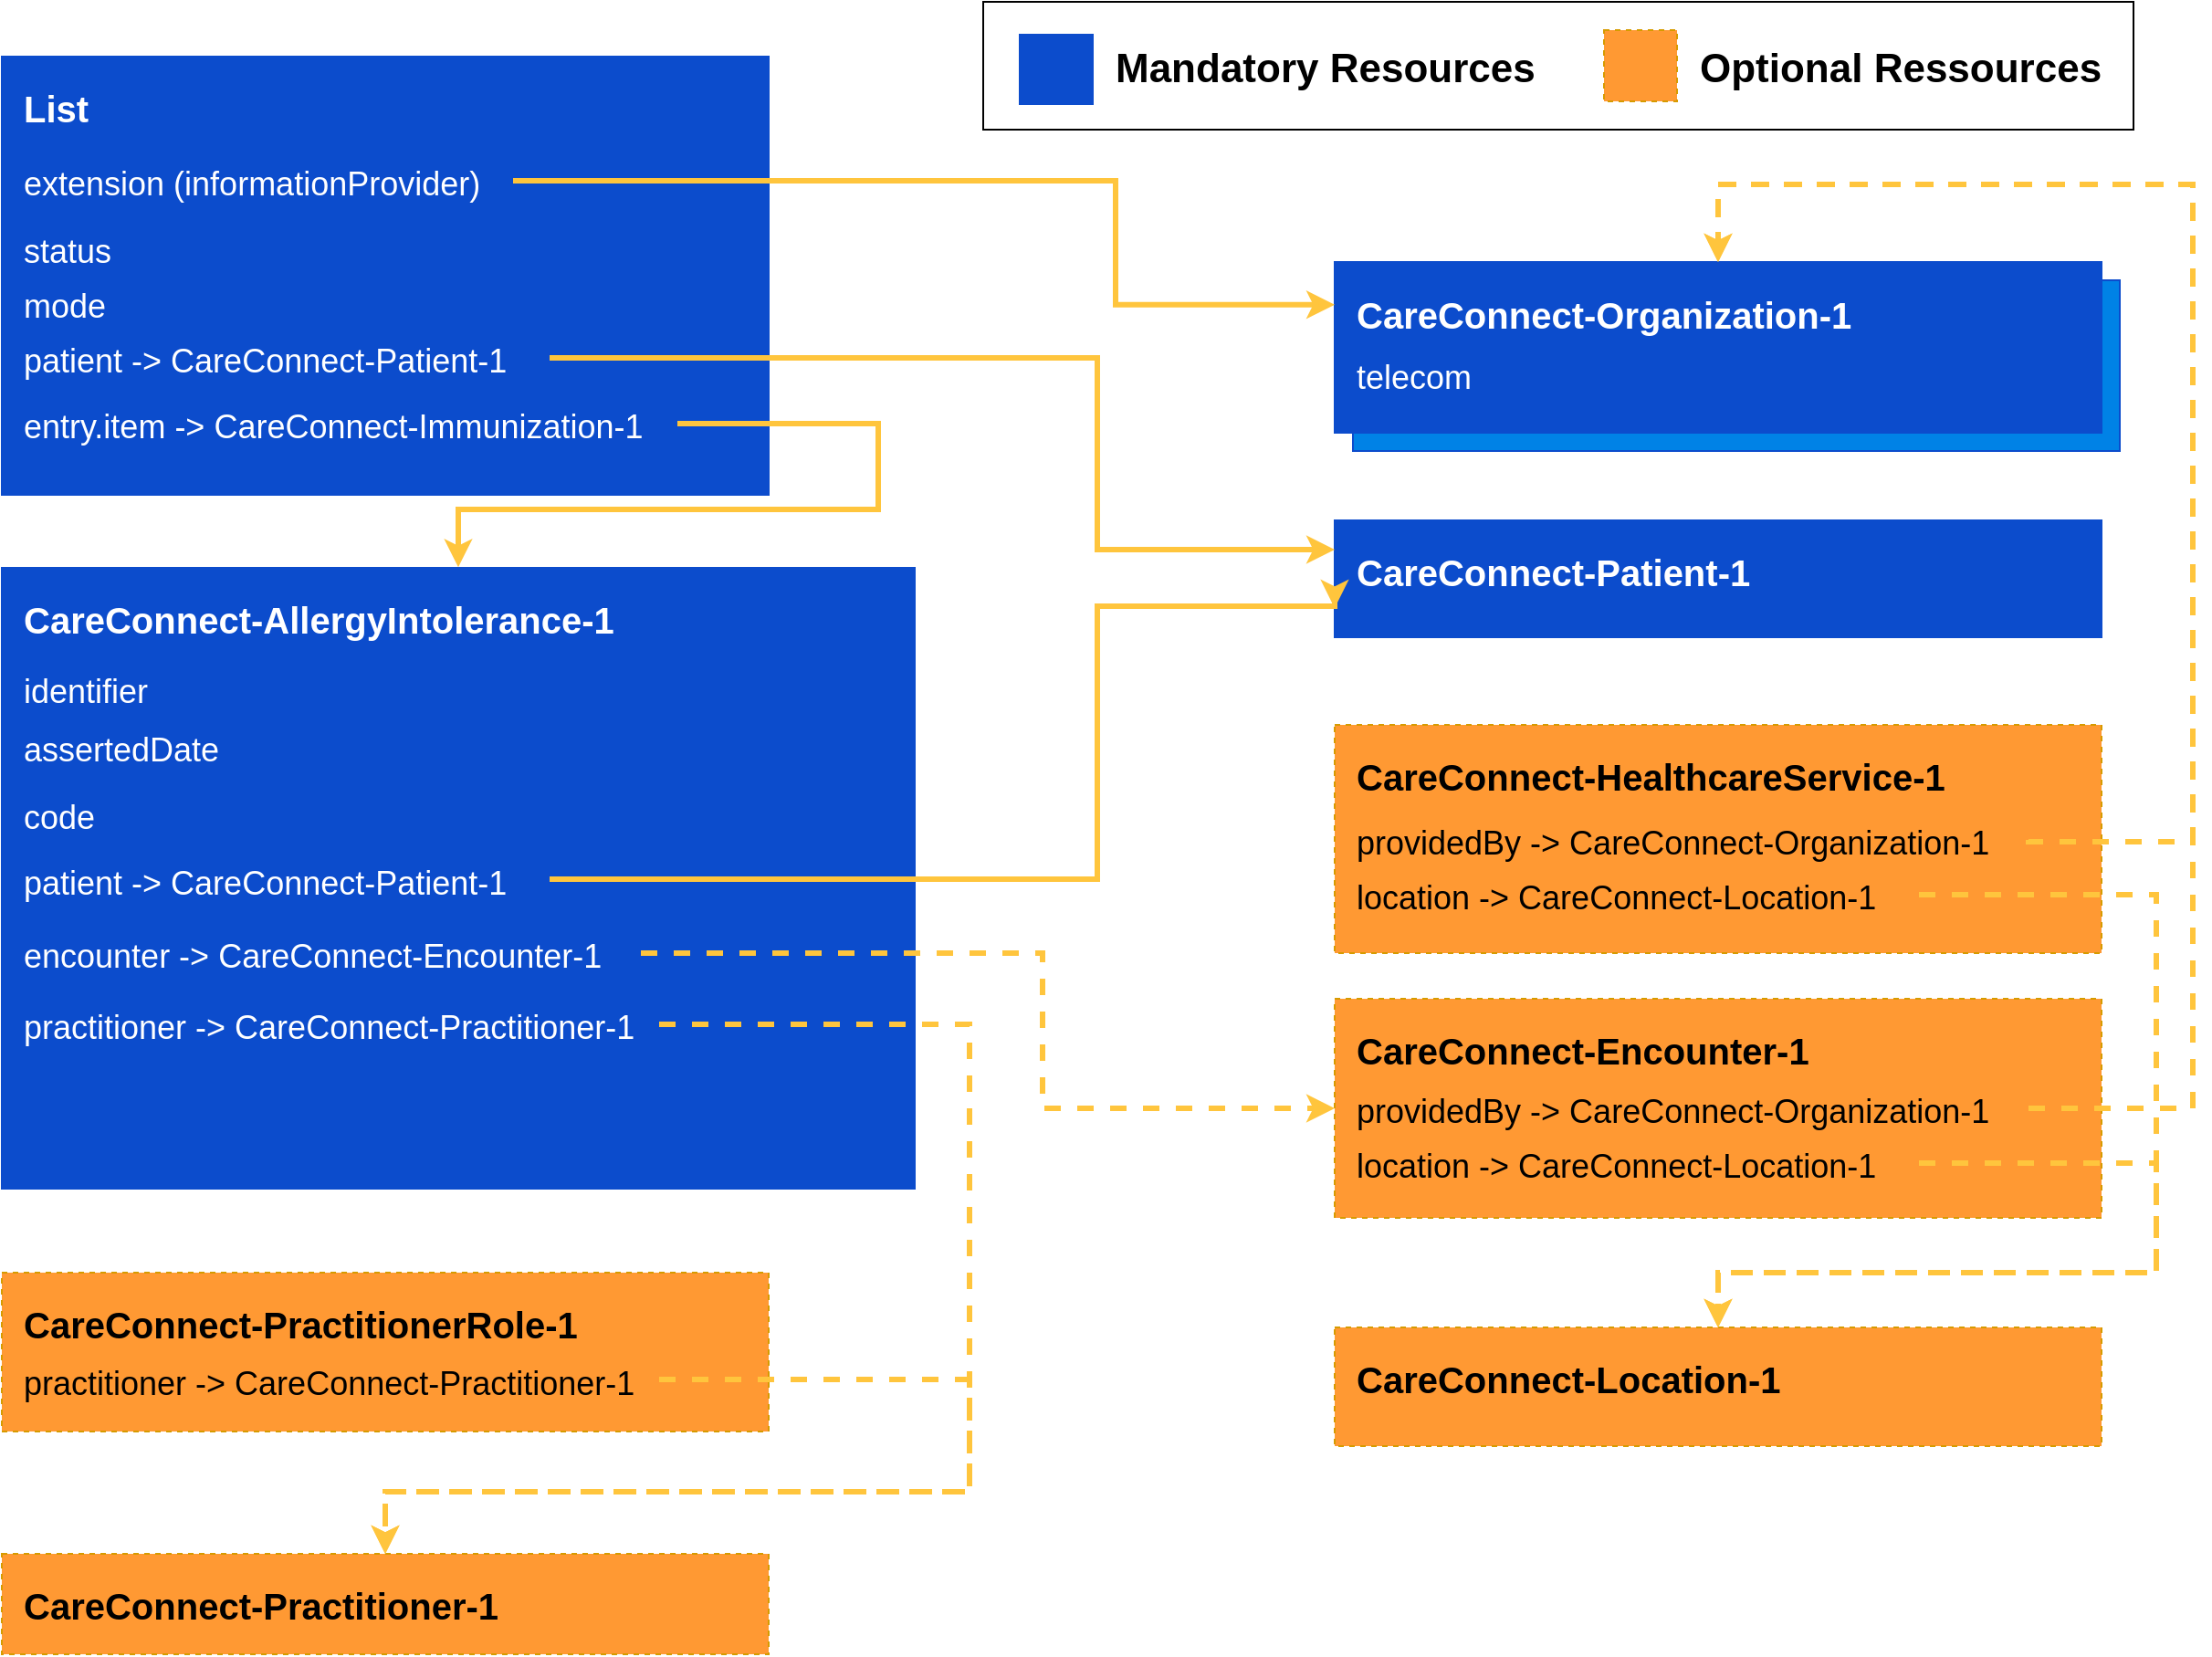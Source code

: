 <mxfile version="12.4.2" type="device" pages="1"><diagram id="b6cc2b64-dc74-26d6-7d0d-ee15ff615bd6" name="Page-1"><mxGraphModel dx="2370" dy="1387" grid="1" gridSize="10" guides="1" tooltips="1" connect="1" arrows="1" fold="1" page="1" pageScale="1" pageWidth="850" pageHeight="1100" background="#ffffff" math="0" shadow="0"><root><mxCell id="0"/><mxCell id="1" parent="0"/><mxCell id="IcgP6Ikyb5uWpbYdeEWO-90" value="CareConnect-Organization-1&lt;br style=&quot;font-size: 20px;&quot;&gt;" style="rounded=0;whiteSpace=wrap;html=1;fillColor=#0082E6;strokeColor=#0C4CCC;fontColor=#FFFFFF;verticalAlign=top;align=left;fontSize=20;spacingLeft=10;spacingTop=10;spacingBottom=10;spacingRight=10;fontStyle=1" parent="1" vertex="1"><mxGeometry x="890" y="212.5" width="420" height="93.5" as="geometry"/></mxCell><mxCell id="90" value="" style="rounded=0;whiteSpace=wrap;html=1;strokeColor=#000000;strokeWidth=1;fillColor=none;gradientColor=none;fontSize=90;fontColor=#000000;align=left;" parent="1" vertex="1"><mxGeometry x="687.5" y="60" width="630" height="70" as="geometry"/></mxCell><mxCell id="6" value="CareConnect-Organization-1&lt;br style=&quot;font-size: 20px;&quot;&gt;" style="rounded=0;whiteSpace=wrap;html=1;fillColor=#0C4CCC;strokeColor=#0C4CCC;fontColor=#FFFFFF;verticalAlign=top;align=left;fontSize=20;spacingLeft=10;spacingTop=10;spacingBottom=10;spacingRight=10;fontStyle=1" parent="1" vertex="1"><mxGeometry x="880" y="202.5" width="420" height="93.5" as="geometry"/></mxCell><mxCell id="12" value="CareConnect-Patient-1&lt;br style=&quot;font-size: 20px&quot;&gt;" style="rounded=0;whiteSpace=wrap;html=1;fillColor=#0C4CCC;strokeColor=#0C4CCC;fontColor=#FFFFFF;verticalAlign=top;align=left;fontSize=20;spacingLeft=10;spacingTop=10;spacingBottom=10;spacingRight=10;fontStyle=1" parent="1" vertex="1"><mxGeometry x="880" y="344" width="420" height="64" as="geometry"/></mxCell><mxCell id="13" value="patient -&amp;gt; CareConnect-Patient-1" style="text;html=1;fontSize=18;fontColor=#FFFFFF;" parent="1" vertex="1"><mxGeometry x="160" y="432.25" width="290" height="30" as="geometry"/></mxCell><mxCell id="80" value="&lt;br style=&quot;font-size: 20px&quot;&gt;" style="rounded=0;whiteSpace=wrap;html=1;fillColor=#FF9933;strokeColor=#d79b00;fontColor=#000000;verticalAlign=top;align=left;fontSize=20;spacingLeft=10;spacingTop=10;spacingBottom=10;spacingRight=10;fontStyle=1;gradientDirection=east;dashed=1;" parent="1" vertex="1"><mxGeometry x="1027.5" y="75.5" width="40" height="39" as="geometry"/></mxCell><mxCell id="82" value="&lt;br style=&quot;font-size: 20px&quot;&gt;" style="rounded=0;whiteSpace=wrap;html=1;fillColor=#0C4CCC;strokeColor=#0C4CCC;fontColor=#FFFFFF;verticalAlign=top;align=left;fontSize=20;spacingLeft=10;spacingTop=10;spacingBottom=10;spacingRight=10;fontStyle=1" parent="1" vertex="1"><mxGeometry x="707.5" y="78" width="40" height="38" as="geometry"/></mxCell><mxCell id="83" value="Optional Ressources" style="text;html=1;strokeColor=none;fillColor=none;align=left;verticalAlign=middle;whiteSpace=wrap;rounded=0;dashed=1;fontSize=22;fontColor=#000000;fontStyle=1" parent="1" vertex="1"><mxGeometry x="1077.5" y="64.5" width="245" height="65" as="geometry"/></mxCell><mxCell id="87" value="&lt;div style=&quot;text-align: left&quot;&gt;&lt;span&gt;Mandatory Resources&lt;/span&gt;&lt;/div&gt;" style="text;html=1;strokeColor=none;fillColor=none;align=left;verticalAlign=middle;whiteSpace=wrap;rounded=0;dashed=1;fontSize=22;fontColor=#000000;fontStyle=1" parent="1" vertex="1"><mxGeometry x="757.5" y="64" width="245" height="65" as="geometry"/></mxCell><mxCell id="82UuaHWtzPVwJY8TR3_Z-90" value="List" style="rounded=0;whiteSpace=wrap;html=1;fillColor=#0C4CCC;strokeColor=#0C4CCC;fontColor=#FFFFFF;verticalAlign=top;align=left;fontSize=20;spacingLeft=10;spacingTop=10;spacingBottom=10;spacingRight=10;fontStyle=1" parent="1" vertex="1"><mxGeometry x="150" y="90" width="420" height="240" as="geometry"/></mxCell><mxCell id="82UuaHWtzPVwJY8TR3_Z-91" value="mode" style="text;html=1;fontSize=18;fontColor=#FFFFFF;" parent="1" vertex="1"><mxGeometry x="160" y="209.5" width="370" height="30" as="geometry"/></mxCell><mxCell id="82UuaHWtzPVwJY8TR3_Z-97" style="edgeStyle=orthogonalEdgeStyle;rounded=0;orthogonalLoop=1;jettySize=auto;html=1;exitX=1;exitY=0.5;exitDx=0;exitDy=0;entryX=0.5;entryY=0;entryDx=0;entryDy=0;fillColor=#ffe6cc;strokeColor=#FFC53D;strokeWidth=3;" parent="1" source="82UuaHWtzPVwJY8TR3_Z-92" edge="1"><mxGeometry relative="1" as="geometry"><Array as="points"><mxPoint x="630" y="291"/><mxPoint x="630" y="338"/><mxPoint x="400" y="338"/></Array><mxPoint x="400" y="369.667" as="targetPoint"/></mxGeometry></mxCell><mxCell id="82UuaHWtzPVwJY8TR3_Z-92" value="entry.item -&amp;gt; CareConnect-Immunization-1" style="text;html=1;fontSize=18;fontColor=#FFFFFF;" parent="1" vertex="1"><mxGeometry x="160" y="276" width="360" height="30" as="geometry"/></mxCell><mxCell id="82UuaHWtzPVwJY8TR3_Z-93" value="status" style="text;html=1;fontSize=18;fontColor=#FFFFFF;" parent="1" vertex="1"><mxGeometry x="160" y="179.5" width="370" height="30" as="geometry"/></mxCell><mxCell id="82UuaHWtzPVwJY8TR3_Z-98" style="edgeStyle=orthogonalEdgeStyle;rounded=0;orthogonalLoop=1;jettySize=auto;html=1;exitX=1;exitY=0.5;exitDx=0;exitDy=0;entryX=0;entryY=0.25;entryDx=0;entryDy=0;strokeColor=#FFC53D;strokeWidth=3;" parent="1" source="82UuaHWtzPVwJY8TR3_Z-94" target="12" edge="1"><mxGeometry relative="1" as="geometry"><Array as="points"><mxPoint x="750" y="255"/><mxPoint x="750" y="360"/></Array></mxGeometry></mxCell><mxCell id="82UuaHWtzPVwJY8TR3_Z-94" value="patient -&amp;gt; CareConnect-Patient-1" style="text;html=1;fontSize=18;fontColor=#FFFFFF;" parent="1" vertex="1"><mxGeometry x="160" y="240" width="290" height="30" as="geometry"/></mxCell><mxCell id="82UuaHWtzPVwJY8TR3_Z-99" style="edgeStyle=orthogonalEdgeStyle;rounded=0;orthogonalLoop=1;jettySize=auto;html=1;exitX=1;exitY=0.5;exitDx=0;exitDy=0;entryX=0;entryY=0.25;entryDx=0;entryDy=0;strokeColor=#FFC53D;strokeWidth=3;" parent="1" source="82UuaHWtzPVwJY8TR3_Z-95" target="6" edge="1"><mxGeometry relative="1" as="geometry"><Array as="points"><mxPoint x="760" y="158"/><mxPoint x="760" y="226"/></Array></mxGeometry></mxCell><mxCell id="82UuaHWtzPVwJY8TR3_Z-95" value="extension (informationProvider)" style="text;html=1;fontSize=18;fontColor=#FFFFFF;" parent="1" vertex="1"><mxGeometry x="160" y="143" width="270" height="30" as="geometry"/></mxCell><mxCell id="82UuaHWtzPVwJY8TR3_Z-96" value="telecom" style="text;html=1;fontSize=18;fontColor=#FFFFFF;" parent="1" vertex="1"><mxGeometry x="890" y="248.5" width="370" height="30" as="geometry"/></mxCell><mxCell id="Sk1HNJ8UT_TPNaPKrAN5-95" value="CareConnect-AllergyIntolerance-1" style="rounded=0;whiteSpace=wrap;html=1;fillColor=#0C4CCC;strokeColor=#0C4CCC;fontColor=#FFFFFF;verticalAlign=top;align=left;fontSize=20;spacingLeft=10;spacingTop=10;spacingBottom=10;spacingRight=10;fontStyle=1" parent="1" vertex="1"><mxGeometry x="150" y="370" width="500" height="340" as="geometry"/></mxCell><mxCell id="Sk1HNJ8UT_TPNaPKrAN5-98" value="patient -&amp;gt; CareConnect-Patient-1" style="text;html=1;fontSize=18;fontColor=#FFFFFF;" parent="1" vertex="1"><mxGeometry x="160" y="525.5" width="290" height="30" as="geometry"/></mxCell><mxCell id="Sk1HNJ8UT_TPNaPKrAN5-99" value="CareConnect-Encounter-1" style="rounded=0;whiteSpace=wrap;html=1;fillColor=#FF9933;strokeColor=#d79b00;fontColor=#000000;verticalAlign=top;align=left;fontSize=20;spacingLeft=10;spacingTop=10;spacingBottom=10;spacingRight=10;fontStyle=1;gradientDirection=east;dashed=1;" parent="1" vertex="1"><mxGeometry x="880" y="606" width="420" height="120" as="geometry"/></mxCell><mxCell id="Sk1HNJ8UT_TPNaPKrAN5-100" value="identifier" style="text;html=1;fontSize=18;fontColor=#FFFFFF;" parent="1" vertex="1"><mxGeometry x="160" y="420.5" width="300" height="30" as="geometry"/></mxCell><mxCell id="Sk1HNJ8UT_TPNaPKrAN5-101" value="assertedDate" style="text;html=1;fontSize=18;fontColor=#FFFFFF;" parent="1" vertex="1"><mxGeometry x="160" y="452.5" width="300" height="30" as="geometry"/></mxCell><mxCell id="Sk1HNJ8UT_TPNaPKrAN5-106" style="edgeStyle=orthogonalEdgeStyle;rounded=0;orthogonalLoop=1;jettySize=auto;html=1;exitX=1;exitY=0.5;exitDx=0;exitDy=0;entryX=0;entryY=0.5;entryDx=0;entryDy=0;dashed=1;strokeColor=#FFC53D;strokeWidth=3;fontColor=#000000;" parent="1" source="Sk1HNJ8UT_TPNaPKrAN5-107" target="Sk1HNJ8UT_TPNaPKrAN5-99" edge="1"><mxGeometry relative="1" as="geometry"><Array as="points"><mxPoint x="720" y="581"/><mxPoint x="720" y="666"/></Array></mxGeometry></mxCell><mxCell id="Sk1HNJ8UT_TPNaPKrAN5-107" value="encounter -&amp;gt; CareConnect-Encounter-1" style="text;html=1;fontSize=18;fontColor=#FFFFFF;" parent="1" vertex="1"><mxGeometry x="160" y="566" width="340" height="30" as="geometry"/></mxCell><mxCell id="Sk1HNJ8UT_TPNaPKrAN5-109" value="CareConnect-Practitioner-1&lt;br style=&quot;font-size: 20px&quot;&gt;" style="rounded=0;whiteSpace=wrap;html=1;fillColor=#FF9933;strokeColor=#d79b00;fontColor=#000000;verticalAlign=top;align=left;fontSize=20;spacingLeft=10;spacingTop=10;spacingBottom=10;spacingRight=10;fontStyle=1;gradientDirection=east;dashed=1;" parent="1" vertex="1"><mxGeometry x="150" y="910" width="420" height="55" as="geometry"/></mxCell><mxCell id="Sk1HNJ8UT_TPNaPKrAN5-111" value="CareConnect-PractitionerRole-1" style="rounded=0;whiteSpace=wrap;html=1;fillColor=#FF9933;strokeColor=#d79b00;fontColor=#000000;verticalAlign=top;align=left;fontSize=20;spacingLeft=10;spacingTop=10;spacingBottom=10;spacingRight=10;fontStyle=1;gradientDirection=east;dashed=1;" parent="1" vertex="1"><mxGeometry x="150" y="756" width="420" height="87" as="geometry"/></mxCell><mxCell id="Sk1HNJ8UT_TPNaPKrAN5-112" style="edgeStyle=orthogonalEdgeStyle;rounded=0;orthogonalLoop=1;jettySize=auto;html=1;exitX=1;exitY=0.5;exitDx=0;exitDy=0;entryX=0.5;entryY=0;entryDx=0;entryDy=0;dashed=1;strokeColor=#FFC53D;strokeWidth=3;" parent="1" source="Sk1HNJ8UT_TPNaPKrAN5-113" target="Sk1HNJ8UT_TPNaPKrAN5-109" edge="1"><mxGeometry relative="1" as="geometry"><Array as="points"><mxPoint x="680" y="815"/><mxPoint x="680" y="876"/><mxPoint x="360" y="876"/></Array></mxGeometry></mxCell><mxCell id="Sk1HNJ8UT_TPNaPKrAN5-113" value="practitioner -&amp;gt; CareConnect-Practitioner-1" style="text;html=1;fontSize=18;fontColor=#000000;" parent="1" vertex="1"><mxGeometry x="160" y="799.5" width="350" height="30" as="geometry"/></mxCell><mxCell id="Sk1HNJ8UT_TPNaPKrAN5-114" value="code" style="text;html=1;fontSize=18;fontColor=#FFFFFF;" parent="1" vertex="1"><mxGeometry x="160" y="490" width="300" height="30" as="geometry"/></mxCell><mxCell id="Sk1HNJ8UT_TPNaPKrAN5-115" value="CareConnect-Location-1" style="rounded=0;whiteSpace=wrap;html=1;fillColor=#FF9933;strokeColor=#d79b00;fontColor=#000000;verticalAlign=top;align=left;fontSize=20;spacingLeft=10;spacingTop=10;spacingBottom=10;spacingRight=10;fontStyle=1;gradientDirection=east;dashed=1;" parent="1" vertex="1"><mxGeometry x="880" y="786" width="420" height="65" as="geometry"/></mxCell><mxCell id="Sk1HNJ8UT_TPNaPKrAN5-118" style="edgeStyle=orthogonalEdgeStyle;rounded=0;orthogonalLoop=1;jettySize=auto;html=1;exitX=1;exitY=0.5;exitDx=0;exitDy=0;dashed=1;strokeColor=#FFC53D;strokeWidth=3;entryX=0.5;entryY=0;entryDx=0;entryDy=0;" parent="1" source="Sk1HNJ8UT_TPNaPKrAN5-119" target="Sk1HNJ8UT_TPNaPKrAN5-109" edge="1"><mxGeometry relative="1" as="geometry"><Array as="points"><mxPoint x="680" y="620"/><mxPoint x="680" y="876"/><mxPoint x="360" y="876"/></Array><mxPoint x="320" y="730" as="targetPoint"/></mxGeometry></mxCell><mxCell id="Sk1HNJ8UT_TPNaPKrAN5-119" value="practitioner -&amp;gt; CareConnect-Practitioner-1" style="text;html=1;fontSize=18;fontColor=#FFFFFF;" parent="1" vertex="1"><mxGeometry x="160" y="605" width="350" height="30" as="geometry"/></mxCell><mxCell id="Sk1HNJ8UT_TPNaPKrAN5-120" value="CareConnect-HealthcareService-1" style="rounded=0;whiteSpace=wrap;html=1;fillColor=#FF9933;strokeColor=#d79b00;fontColor=#000000;verticalAlign=top;align=left;fontSize=20;spacingLeft=10;spacingTop=10;spacingBottom=10;spacingRight=10;fontStyle=1;gradientDirection=east;dashed=1;" parent="1" vertex="1"><mxGeometry x="880" y="456" width="420" height="125" as="geometry"/></mxCell><mxCell id="Sk1HNJ8UT_TPNaPKrAN5-140" style="edgeStyle=orthogonalEdgeStyle;rounded=0;orthogonalLoop=1;jettySize=auto;html=1;exitX=1;exitY=0.5;exitDx=0;exitDy=0;entryX=0.5;entryY=0;entryDx=0;entryDy=0;strokeColor=#FFC53D;strokeWidth=3;dashed=1;" parent="1" source="Sk1HNJ8UT_TPNaPKrAN5-122" target="6" edge="1"><mxGeometry relative="1" as="geometry"><Array as="points"><mxPoint x="1350" y="520"/><mxPoint x="1350" y="160"/><mxPoint x="1090" y="160"/></Array></mxGeometry></mxCell><mxCell id="Sk1HNJ8UT_TPNaPKrAN5-122" value="providedBy -&amp;gt; CareConnect-Organization-1" style="text;html=1;fontSize=18;fontColor=#000000;" parent="1" vertex="1"><mxGeometry x="890" y="504" width="370" height="30" as="geometry"/></mxCell><mxCell id="Sk1HNJ8UT_TPNaPKrAN5-143" style="edgeStyle=orthogonalEdgeStyle;rounded=0;orthogonalLoop=1;jettySize=auto;html=1;exitX=1;exitY=0.5;exitDx=0;exitDy=0;strokeColor=#FFC53D;strokeWidth=3;dashed=1;" parent="1" source="Sk1HNJ8UT_TPNaPKrAN5-124" target="Sk1HNJ8UT_TPNaPKrAN5-115" edge="1"><mxGeometry relative="1" as="geometry"><Array as="points"><mxPoint x="1330" y="549"/><mxPoint x="1330" y="756"/><mxPoint x="1090" y="756"/></Array></mxGeometry></mxCell><mxCell id="Sk1HNJ8UT_TPNaPKrAN5-124" value="location -&amp;gt; CareConnect-Location-1" style="text;html=1;fontSize=18;fontColor=#000000;" parent="1" vertex="1"><mxGeometry x="890" y="534" width="310" height="30" as="geometry"/></mxCell><mxCell id="Sk1HNJ8UT_TPNaPKrAN5-141" style="edgeStyle=orthogonalEdgeStyle;rounded=0;orthogonalLoop=1;jettySize=auto;html=1;exitX=1;exitY=0.5;exitDx=0;exitDy=0;entryX=0.5;entryY=0;entryDx=0;entryDy=0;strokeColor=#FFC53D;strokeWidth=3;dashed=1;" parent="1" source="Sk1HNJ8UT_TPNaPKrAN5-138" target="6" edge="1"><mxGeometry relative="1" as="geometry"><Array as="points"><mxPoint x="1350" y="666"/><mxPoint x="1350" y="160"/><mxPoint x="1090" y="160"/></Array></mxGeometry></mxCell><mxCell id="Sk1HNJ8UT_TPNaPKrAN5-138" value="providedBy -&amp;gt; CareConnect-Organization-1" style="text;html=1;fontSize=18;fontColor=#000000;" parent="1" vertex="1"><mxGeometry x="890" y="651" width="370" height="30" as="geometry"/></mxCell><mxCell id="Sk1HNJ8UT_TPNaPKrAN5-144" style="edgeStyle=orthogonalEdgeStyle;rounded=0;orthogonalLoop=1;jettySize=auto;html=1;exitX=1;exitY=0.5;exitDx=0;exitDy=0;entryX=0.5;entryY=0;entryDx=0;entryDy=0;strokeColor=#FFC53D;strokeWidth=3;dashed=1;" parent="1" source="Sk1HNJ8UT_TPNaPKrAN5-139" target="Sk1HNJ8UT_TPNaPKrAN5-115" edge="1"><mxGeometry relative="1" as="geometry"><Array as="points"><mxPoint x="1330" y="696"/><mxPoint x="1330" y="756"/><mxPoint x="1090" y="756"/></Array></mxGeometry></mxCell><mxCell id="Sk1HNJ8UT_TPNaPKrAN5-139" value="location -&amp;gt; CareConnect-Location-1" style="text;html=1;fontSize=18;fontColor=#000000;" parent="1" vertex="1"><mxGeometry x="890" y="681" width="310" height="30" as="geometry"/></mxCell><mxCell id="29" style="edgeStyle=orthogonalEdgeStyle;rounded=0;html=1;exitX=1;exitY=0.5;entryX=0;entryY=0.75;jettySize=auto;orthogonalLoop=1;strokeColor=#FFC53D;strokeWidth=3;fontSize=20;fontColor=#FFFFFF;entryDx=0;entryDy=0;exitDx=0;exitDy=0;" parent="1" source="Sk1HNJ8UT_TPNaPKrAN5-98" target="12" edge="1"><mxGeometry relative="1" as="geometry"><Array as="points"><mxPoint x="450" y="540"/><mxPoint x="750" y="540"/><mxPoint x="750" y="391"/></Array></mxGeometry></mxCell></root></mxGraphModel></diagram></mxfile>